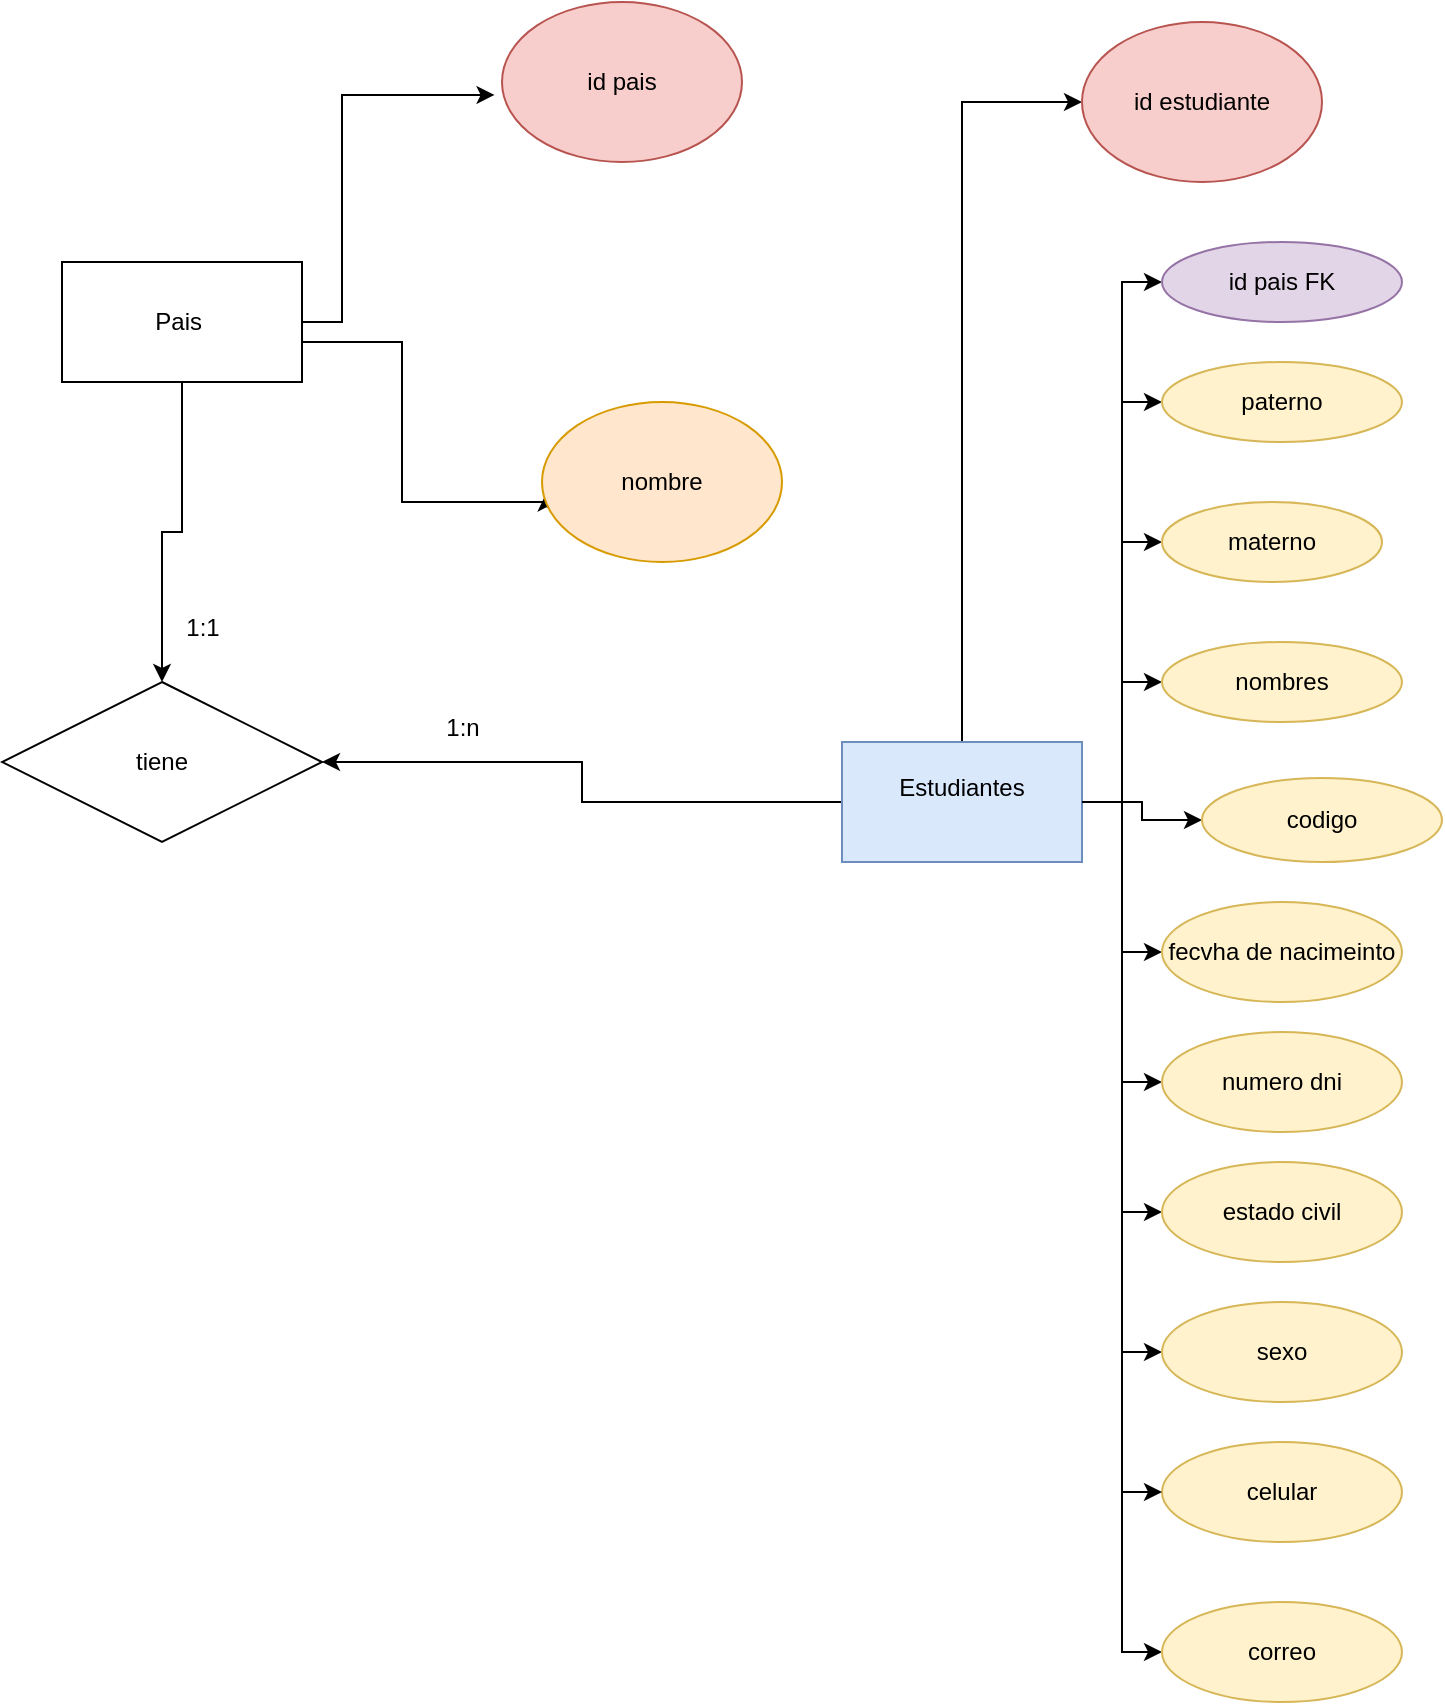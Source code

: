 <mxfile version="24.7.12">
  <diagram name="Página-1" id="UsLAxqaWqNXPLvQlIaqz">
    <mxGraphModel dx="714" dy="1192" grid="1" gridSize="10" guides="1" tooltips="1" connect="1" arrows="1" fold="1" page="1" pageScale="1" pageWidth="827" pageHeight="1169" math="0" shadow="0">
      <root>
        <mxCell id="0" />
        <mxCell id="1" parent="0" />
        <mxCell id="zplwCFMd1JEP9Oo1DkgA-1" value="id pais" style="ellipse;whiteSpace=wrap;html=1;fillColor=#f8cecc;strokeColor=#b85450;" parent="1" vertex="1">
          <mxGeometry x="320" y="70" width="120" height="80" as="geometry" />
        </mxCell>
        <mxCell id="D4LA02ImIBM8U3kLm-Um-3" style="edgeStyle=orthogonalEdgeStyle;rounded=0;orthogonalLoop=1;jettySize=auto;html=1;entryX=-0.031;entryY=0.581;entryDx=0;entryDy=0;entryPerimeter=0;" edge="1" parent="1" source="D4LA02ImIBM8U3kLm-Um-1" target="zplwCFMd1JEP9Oo1DkgA-1">
          <mxGeometry relative="1" as="geometry">
            <mxPoint x="290" y="100" as="targetPoint" />
            <Array as="points">
              <mxPoint x="240" y="230" />
              <mxPoint x="240" y="117" />
            </Array>
          </mxGeometry>
        </mxCell>
        <mxCell id="D4LA02ImIBM8U3kLm-Um-4" style="edgeStyle=orthogonalEdgeStyle;rounded=0;orthogonalLoop=1;jettySize=auto;html=1;entryX=0.018;entryY=0.571;entryDx=0;entryDy=0;entryPerimeter=0;" edge="1" parent="1" source="D4LA02ImIBM8U3kLm-Um-1" target="D4LA02ImIBM8U3kLm-Um-2">
          <mxGeometry relative="1" as="geometry">
            <mxPoint x="330" y="320.0" as="targetPoint" />
            <Array as="points">
              <mxPoint x="270" y="240" />
              <mxPoint x="270" y="320" />
              <mxPoint x="342" y="320" />
            </Array>
          </mxGeometry>
        </mxCell>
        <mxCell id="D4LA02ImIBM8U3kLm-Um-10" style="edgeStyle=orthogonalEdgeStyle;rounded=0;orthogonalLoop=1;jettySize=auto;html=1;entryX=0.5;entryY=0;entryDx=0;entryDy=0;" edge="1" parent="1" source="D4LA02ImIBM8U3kLm-Um-1" target="D4LA02ImIBM8U3kLm-Um-6">
          <mxGeometry relative="1" as="geometry" />
        </mxCell>
        <mxCell id="D4LA02ImIBM8U3kLm-Um-1" value="Pais&amp;nbsp;" style="rounded=0;whiteSpace=wrap;html=1;" vertex="1" parent="1">
          <mxGeometry x="100" y="200" width="120" height="60" as="geometry" />
        </mxCell>
        <mxCell id="D4LA02ImIBM8U3kLm-Um-2" value="nombre" style="ellipse;whiteSpace=wrap;html=1;fillColor=#ffe6cc;strokeColor=#d79b00;" vertex="1" parent="1">
          <mxGeometry x="340" y="270" width="120" height="80" as="geometry" />
        </mxCell>
        <mxCell id="D4LA02ImIBM8U3kLm-Um-7" style="edgeStyle=orthogonalEdgeStyle;rounded=0;orthogonalLoop=1;jettySize=auto;html=1;entryX=1;entryY=0.5;entryDx=0;entryDy=0;" edge="1" parent="1" source="D4LA02ImIBM8U3kLm-Um-5" target="D4LA02ImIBM8U3kLm-Um-6">
          <mxGeometry relative="1" as="geometry" />
        </mxCell>
        <mxCell id="D4LA02ImIBM8U3kLm-Um-24" style="edgeStyle=orthogonalEdgeStyle;rounded=0;orthogonalLoop=1;jettySize=auto;html=1;entryX=0;entryY=0.5;entryDx=0;entryDy=0;" edge="1" parent="1" source="D4LA02ImIBM8U3kLm-Um-5" target="D4LA02ImIBM8U3kLm-Um-14">
          <mxGeometry relative="1" as="geometry" />
        </mxCell>
        <mxCell id="D4LA02ImIBM8U3kLm-Um-25" style="edgeStyle=orthogonalEdgeStyle;rounded=0;orthogonalLoop=1;jettySize=auto;html=1;entryX=0;entryY=0.5;entryDx=0;entryDy=0;" edge="1" parent="1" source="D4LA02ImIBM8U3kLm-Um-5" target="D4LA02ImIBM8U3kLm-Um-16">
          <mxGeometry relative="1" as="geometry" />
        </mxCell>
        <mxCell id="D4LA02ImIBM8U3kLm-Um-26" style="edgeStyle=orthogonalEdgeStyle;rounded=0;orthogonalLoop=1;jettySize=auto;html=1;entryX=0;entryY=0.5;entryDx=0;entryDy=0;" edge="1" parent="1" source="D4LA02ImIBM8U3kLm-Um-5" target="D4LA02ImIBM8U3kLm-Um-17">
          <mxGeometry relative="1" as="geometry" />
        </mxCell>
        <mxCell id="D4LA02ImIBM8U3kLm-Um-27" style="edgeStyle=orthogonalEdgeStyle;rounded=0;orthogonalLoop=1;jettySize=auto;html=1;entryX=0;entryY=0.5;entryDx=0;entryDy=0;" edge="1" parent="1" source="D4LA02ImIBM8U3kLm-Um-5" target="D4LA02ImIBM8U3kLm-Um-15">
          <mxGeometry relative="1" as="geometry" />
        </mxCell>
        <mxCell id="D4LA02ImIBM8U3kLm-Um-28" style="edgeStyle=orthogonalEdgeStyle;rounded=0;orthogonalLoop=1;jettySize=auto;html=1;entryX=0;entryY=0.5;entryDx=0;entryDy=0;" edge="1" parent="1" source="D4LA02ImIBM8U3kLm-Um-5" target="D4LA02ImIBM8U3kLm-Um-12">
          <mxGeometry relative="1" as="geometry" />
        </mxCell>
        <mxCell id="D4LA02ImIBM8U3kLm-Um-29" style="edgeStyle=orthogonalEdgeStyle;rounded=0;orthogonalLoop=1;jettySize=auto;html=1;entryX=0;entryY=0.5;entryDx=0;entryDy=0;" edge="1" parent="1" source="D4LA02ImIBM8U3kLm-Um-5" target="D4LA02ImIBM8U3kLm-Um-19">
          <mxGeometry relative="1" as="geometry" />
        </mxCell>
        <mxCell id="D4LA02ImIBM8U3kLm-Um-30" style="edgeStyle=orthogonalEdgeStyle;rounded=0;orthogonalLoop=1;jettySize=auto;html=1;entryX=0;entryY=0.5;entryDx=0;entryDy=0;" edge="1" parent="1" source="D4LA02ImIBM8U3kLm-Um-5" target="D4LA02ImIBM8U3kLm-Um-21">
          <mxGeometry relative="1" as="geometry" />
        </mxCell>
        <mxCell id="D4LA02ImIBM8U3kLm-Um-31" style="edgeStyle=orthogonalEdgeStyle;rounded=0;orthogonalLoop=1;jettySize=auto;html=1;entryX=0;entryY=0.5;entryDx=0;entryDy=0;" edge="1" parent="1" source="D4LA02ImIBM8U3kLm-Um-5" target="D4LA02ImIBM8U3kLm-Um-20">
          <mxGeometry relative="1" as="geometry" />
        </mxCell>
        <mxCell id="D4LA02ImIBM8U3kLm-Um-34" style="edgeStyle=orthogonalEdgeStyle;rounded=0;orthogonalLoop=1;jettySize=auto;html=1;entryX=0;entryY=0.5;entryDx=0;entryDy=0;" edge="1" parent="1" source="D4LA02ImIBM8U3kLm-Um-5" target="D4LA02ImIBM8U3kLm-Um-23">
          <mxGeometry relative="1" as="geometry" />
        </mxCell>
        <mxCell id="D4LA02ImIBM8U3kLm-Um-35" style="edgeStyle=orthogonalEdgeStyle;rounded=0;orthogonalLoop=1;jettySize=auto;html=1;entryX=0;entryY=0.5;entryDx=0;entryDy=0;" edge="1" parent="1" source="D4LA02ImIBM8U3kLm-Um-5" target="D4LA02ImIBM8U3kLm-Um-11">
          <mxGeometry relative="1" as="geometry" />
        </mxCell>
        <mxCell id="D4LA02ImIBM8U3kLm-Um-36" style="edgeStyle=orthogonalEdgeStyle;rounded=0;orthogonalLoop=1;jettySize=auto;html=1;entryX=0;entryY=0.5;entryDx=0;entryDy=0;" edge="1" parent="1" source="D4LA02ImIBM8U3kLm-Um-5" target="D4LA02ImIBM8U3kLm-Um-38">
          <mxGeometry relative="1" as="geometry">
            <mxPoint x="560" y="210" as="targetPoint" />
          </mxGeometry>
        </mxCell>
        <mxCell id="D4LA02ImIBM8U3kLm-Um-5" value="Estudiantes&lt;div&gt;&lt;br&gt;&lt;/div&gt;" style="rounded=0;whiteSpace=wrap;html=1;fillColor=#dae8fc;strokeColor=#6c8ebf;" vertex="1" parent="1">
          <mxGeometry x="490" y="440" width="120" height="60" as="geometry" />
        </mxCell>
        <mxCell id="D4LA02ImIBM8U3kLm-Um-6" value="tiene" style="rhombus;whiteSpace=wrap;html=1;" vertex="1" parent="1">
          <mxGeometry x="70" y="410" width="160" height="80" as="geometry" />
        </mxCell>
        <mxCell id="D4LA02ImIBM8U3kLm-Um-8" value="1:n" style="text;html=1;align=center;verticalAlign=middle;resizable=0;points=[];autosize=1;strokeColor=none;fillColor=none;" vertex="1" parent="1">
          <mxGeometry x="280" y="418" width="40" height="30" as="geometry" />
        </mxCell>
        <mxCell id="D4LA02ImIBM8U3kLm-Um-11" value="id estudiante" style="ellipse;whiteSpace=wrap;html=1;fillColor=#f8cecc;strokeColor=#b85450;" vertex="1" parent="1">
          <mxGeometry x="610" y="80" width="120" height="80" as="geometry" />
        </mxCell>
        <mxCell id="D4LA02ImIBM8U3kLm-Um-12" value="fecvha de nacimeinto" style="ellipse;whiteSpace=wrap;html=1;fillColor=#fff2cc;strokeColor=#d6b656;" vertex="1" parent="1">
          <mxGeometry x="650" y="520" width="120" height="50" as="geometry" />
        </mxCell>
        <mxCell id="D4LA02ImIBM8U3kLm-Um-13" value="celular" style="ellipse;whiteSpace=wrap;html=1;fillColor=#fff2cc;strokeColor=#d6b656;" vertex="1" parent="1">
          <mxGeometry x="650" y="790" width="120" height="50" as="geometry" />
        </mxCell>
        <mxCell id="D4LA02ImIBM8U3kLm-Um-14" value="paterno" style="ellipse;whiteSpace=wrap;html=1;fillColor=#fff2cc;strokeColor=#d6b656;" vertex="1" parent="1">
          <mxGeometry x="650" y="250" width="120" height="40" as="geometry" />
        </mxCell>
        <mxCell id="D4LA02ImIBM8U3kLm-Um-15" value="codigo" style="ellipse;whiteSpace=wrap;html=1;fillColor=#fff2cc;strokeColor=#d6b656;" vertex="1" parent="1">
          <mxGeometry x="670" y="458" width="120" height="42" as="geometry" />
        </mxCell>
        <mxCell id="D4LA02ImIBM8U3kLm-Um-16" value="materno" style="ellipse;whiteSpace=wrap;html=1;fillColor=#fff2cc;strokeColor=#d6b656;" vertex="1" parent="1">
          <mxGeometry x="650" y="320" width="110" height="40" as="geometry" />
        </mxCell>
        <mxCell id="D4LA02ImIBM8U3kLm-Um-17" value="nombres" style="ellipse;whiteSpace=wrap;html=1;fillColor=#fff2cc;strokeColor=#d6b656;" vertex="1" parent="1">
          <mxGeometry x="650" y="390" width="120" height="40" as="geometry" />
        </mxCell>
        <mxCell id="D4LA02ImIBM8U3kLm-Um-19" value="numero dni" style="ellipse;whiteSpace=wrap;html=1;fillColor=#fff2cc;strokeColor=#d6b656;" vertex="1" parent="1">
          <mxGeometry x="650" y="585" width="120" height="50" as="geometry" />
        </mxCell>
        <mxCell id="D4LA02ImIBM8U3kLm-Um-20" value="sexo" style="ellipse;whiteSpace=wrap;html=1;fillColor=#fff2cc;strokeColor=#d6b656;" vertex="1" parent="1">
          <mxGeometry x="650" y="720" width="120" height="50" as="geometry" />
        </mxCell>
        <mxCell id="D4LA02ImIBM8U3kLm-Um-21" value="estado civil" style="ellipse;whiteSpace=wrap;html=1;fillColor=#fff2cc;strokeColor=#d6b656;" vertex="1" parent="1">
          <mxGeometry x="650" y="650" width="120" height="50" as="geometry" />
        </mxCell>
        <mxCell id="D4LA02ImIBM8U3kLm-Um-23" value="correo" style="ellipse;whiteSpace=wrap;html=1;fillColor=#fff2cc;strokeColor=#d6b656;" vertex="1" parent="1">
          <mxGeometry x="650" y="870" width="120" height="50" as="geometry" />
        </mxCell>
        <mxCell id="D4LA02ImIBM8U3kLm-Um-32" style="edgeStyle=orthogonalEdgeStyle;rounded=0;orthogonalLoop=1;jettySize=auto;html=1;entryX=0;entryY=0.5;entryDx=0;entryDy=0;" edge="1" parent="1" source="D4LA02ImIBM8U3kLm-Um-5" target="D4LA02ImIBM8U3kLm-Um-13">
          <mxGeometry relative="1" as="geometry" />
        </mxCell>
        <mxCell id="D4LA02ImIBM8U3kLm-Um-38" value="id pais FK" style="ellipse;whiteSpace=wrap;html=1;fillColor=#e1d5e7;strokeColor=#9673a6;" vertex="1" parent="1">
          <mxGeometry x="650" y="190" width="120" height="40" as="geometry" />
        </mxCell>
        <mxCell id="D4LA02ImIBM8U3kLm-Um-39" value="1:1" style="text;html=1;align=center;verticalAlign=middle;resizable=0;points=[];autosize=1;strokeColor=none;fillColor=none;" vertex="1" parent="1">
          <mxGeometry x="150" y="368" width="40" height="30" as="geometry" />
        </mxCell>
      </root>
    </mxGraphModel>
  </diagram>
</mxfile>

